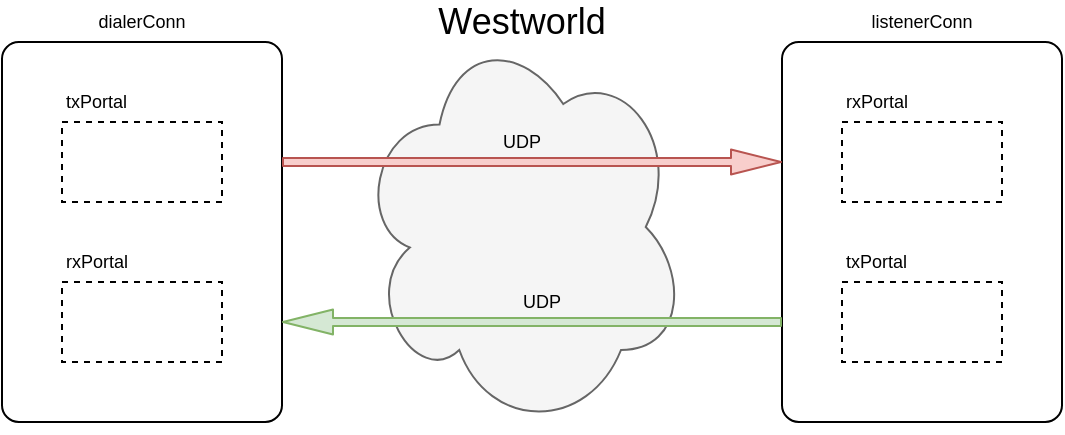 <mxfile version="13.7.9" type="device"><diagram id="znpZULaj5ePCdcSi4iNU" name="Page-1"><mxGraphModel dx="1180" dy="1010" grid="1" gridSize="10" guides="1" tooltips="1" connect="1" arrows="1" fold="1" page="1" pageScale="1" pageWidth="600" pageHeight="300" math="0" shadow="0"><root><mxCell id="0"/><mxCell id="1" parent="0"/><mxCell id="k38j8RN_g3oVYdXTDW7o-18" value="" style="ellipse;shape=cloud;whiteSpace=wrap;html=1;rounded=1;fillColor=#f5f5f5;fontSize=9;align=left;strokeColor=#666666;fontColor=#333333;" parent="1" vertex="1"><mxGeometry x="212.5" y="55" width="165" height="205" as="geometry"/></mxCell><mxCell id="k38j8RN_g3oVYdXTDW7o-6" value="" style="rounded=1;whiteSpace=wrap;html=1;fillColor=none;fontSize=9;align=left;perimeterSpacing=0;arcSize=6;" parent="1" vertex="1"><mxGeometry x="35" y="65" width="140" height="190" as="geometry"/></mxCell><mxCell id="k38j8RN_g3oVYdXTDW7o-12" value="" style="rounded=1;whiteSpace=wrap;html=1;fillColor=none;fontSize=9;align=left;perimeterSpacing=0;arcSize=6;" parent="1" vertex="1"><mxGeometry x="425" y="65" width="140" height="190" as="geometry"/></mxCell><mxCell id="k38j8RN_g3oVYdXTDW7o-1" value="" style="rounded=0;whiteSpace=wrap;html=1;fillColor=none;align=left;dashed=1;" parent="1" vertex="1"><mxGeometry x="65" y="105" width="80" height="40" as="geometry"/></mxCell><mxCell id="k38j8RN_g3oVYdXTDW7o-3" value="txPortal" style="text;html=1;strokeColor=none;fillColor=none;align=left;verticalAlign=middle;whiteSpace=wrap;rounded=0;dashed=1;fontSize=9;" parent="1" vertex="1"><mxGeometry x="65" y="85" width="50" height="20" as="geometry"/></mxCell><mxCell id="k38j8RN_g3oVYdXTDW7o-4" value="" style="rounded=0;whiteSpace=wrap;html=1;fillColor=none;align=left;dashed=1;" parent="1" vertex="1"><mxGeometry x="65" y="185" width="80" height="40" as="geometry"/></mxCell><mxCell id="k38j8RN_g3oVYdXTDW7o-5" value="rxPortal" style="text;html=1;strokeColor=none;fillColor=none;align=left;verticalAlign=middle;whiteSpace=wrap;rounded=0;dashed=1;fontSize=9;" parent="1" vertex="1"><mxGeometry x="65" y="165" width="50" height="20" as="geometry"/></mxCell><mxCell id="k38j8RN_g3oVYdXTDW7o-7" value="dialerConn" style="text;html=1;strokeColor=none;fillColor=none;align=center;verticalAlign=middle;whiteSpace=wrap;rounded=0;fontSize=9;" parent="1" vertex="1"><mxGeometry x="85" y="45" width="40" height="20" as="geometry"/></mxCell><mxCell id="k38j8RN_g3oVYdXTDW7o-8" value="" style="rounded=0;whiteSpace=wrap;html=1;fillColor=none;align=left;dashed=1;" parent="1" vertex="1"><mxGeometry x="455" y="105" width="80" height="40" as="geometry"/></mxCell><mxCell id="k38j8RN_g3oVYdXTDW7o-9" value="rxPortal" style="text;html=1;strokeColor=none;fillColor=none;align=left;verticalAlign=middle;whiteSpace=wrap;rounded=0;dashed=1;fontSize=9;" parent="1" vertex="1"><mxGeometry x="455" y="85" width="50" height="20" as="geometry"/></mxCell><mxCell id="k38j8RN_g3oVYdXTDW7o-10" value="" style="rounded=0;whiteSpace=wrap;html=1;fillColor=none;align=left;dashed=1;" parent="1" vertex="1"><mxGeometry x="455" y="185" width="80" height="40" as="geometry"/></mxCell><mxCell id="k38j8RN_g3oVYdXTDW7o-11" value="txPortal" style="text;html=1;strokeColor=none;fillColor=none;align=left;verticalAlign=middle;whiteSpace=wrap;rounded=0;dashed=1;fontSize=9;" parent="1" vertex="1"><mxGeometry x="455" y="165" width="50" height="20" as="geometry"/></mxCell><mxCell id="k38j8RN_g3oVYdXTDW7o-13" value="listenerConn" style="text;html=1;strokeColor=none;fillColor=none;align=center;verticalAlign=middle;whiteSpace=wrap;rounded=0;fontSize=9;" parent="1" vertex="1"><mxGeometry x="475" y="45" width="40" height="20" as="geometry"/></mxCell><mxCell id="k38j8RN_g3oVYdXTDW7o-14" value="" style="shape=flexArrow;endArrow=classic;html=1;fontSize=9;width=4;endSize=8;endWidth=7.429;fillColor=#f8cecc;strokeColor=#b85450;" parent="1" edge="1"><mxGeometry width="50" height="50" relative="1" as="geometry"><mxPoint x="175" y="125" as="sourcePoint"/><mxPoint x="425" y="125" as="targetPoint"/></mxGeometry></mxCell><mxCell id="k38j8RN_g3oVYdXTDW7o-15" value="" style="shape=flexArrow;endArrow=classic;html=1;fontSize=9;width=4;endSize=8;endWidth=7.429;fillColor=#d5e8d4;strokeColor=#82b366;" parent="1" edge="1"><mxGeometry width="50" height="50" relative="1" as="geometry"><mxPoint x="425" y="205" as="sourcePoint"/><mxPoint x="175" y="205" as="targetPoint"/></mxGeometry></mxCell><mxCell id="k38j8RN_g3oVYdXTDW7o-16" value="UDP" style="text;html=1;strokeColor=none;fillColor=none;align=center;verticalAlign=middle;whiteSpace=wrap;rounded=0;fontSize=9;" parent="1" vertex="1"><mxGeometry x="275" y="105" width="40" height="20" as="geometry"/></mxCell><mxCell id="k38j8RN_g3oVYdXTDW7o-17" value="UDP" style="text;html=1;strokeColor=none;fillColor=none;align=center;verticalAlign=middle;whiteSpace=wrap;rounded=0;fontSize=9;" parent="1" vertex="1"><mxGeometry x="285" y="185" width="40" height="20" as="geometry"/></mxCell><mxCell id="k38j8RN_g3oVYdXTDW7o-20" value="Westworld" style="text;html=1;strokeColor=none;fillColor=none;align=center;verticalAlign=middle;whiteSpace=wrap;rounded=0;fontSize=18;" parent="1" vertex="1"><mxGeometry x="275" y="45" width="40" height="20" as="geometry"/></mxCell></root></mxGraphModel></diagram></mxfile>
